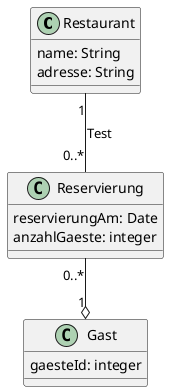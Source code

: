 @startuml ue1

class Restaurant {
    name: String
    adresse: String
}

Restaurant "1" -- "0..*" Reservierung : Test

class Reservierung {
    reservierungAm: Date
    anzahlGaeste: integer
}

Reservierung "0..*" --o "1" Gast

class Gast {
    gaesteId: integer
}

@enduml